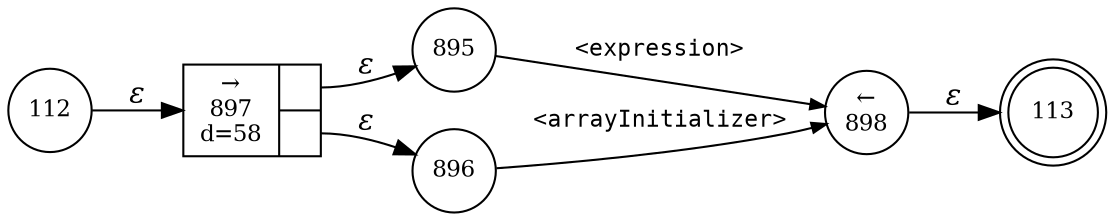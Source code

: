 digraph ATN {
rankdir=LR;
s113[fontsize=11, label="113", shape=doublecircle, fixedsize=true, width=.6];
s112[fontsize=11,label="112", shape=circle, fixedsize=true, width=.55, peripheries=1];
s896[fontsize=11,label="896", shape=circle, fixedsize=true, width=.55, peripheries=1];
s897[fontsize=11,label="{&rarr;\n897\nd=58|{<p0>|<p1>}}", shape=record, fixedsize=false, peripheries=1];
s898[fontsize=11,label="&larr;\n898", shape=circle, fixedsize=true, width=.55, peripheries=1];
s895[fontsize=11,label="895", shape=circle, fixedsize=true, width=.55, peripheries=1];
s112 -> s897 [fontname="Times-Italic", label="&epsilon;"];
s897:p0 -> s895 [fontname="Times-Italic", label="&epsilon;"];
s897:p1 -> s896 [fontname="Times-Italic", label="&epsilon;"];
s895 -> s898 [fontsize=11, fontname="Courier", arrowsize=.7, label = "<expression>", arrowhead = normal];
s896 -> s898 [fontsize=11, fontname="Courier", arrowsize=.7, label = "<arrayInitializer>", arrowhead = normal];
s898 -> s113 [fontname="Times-Italic", label="&epsilon;"];
}
